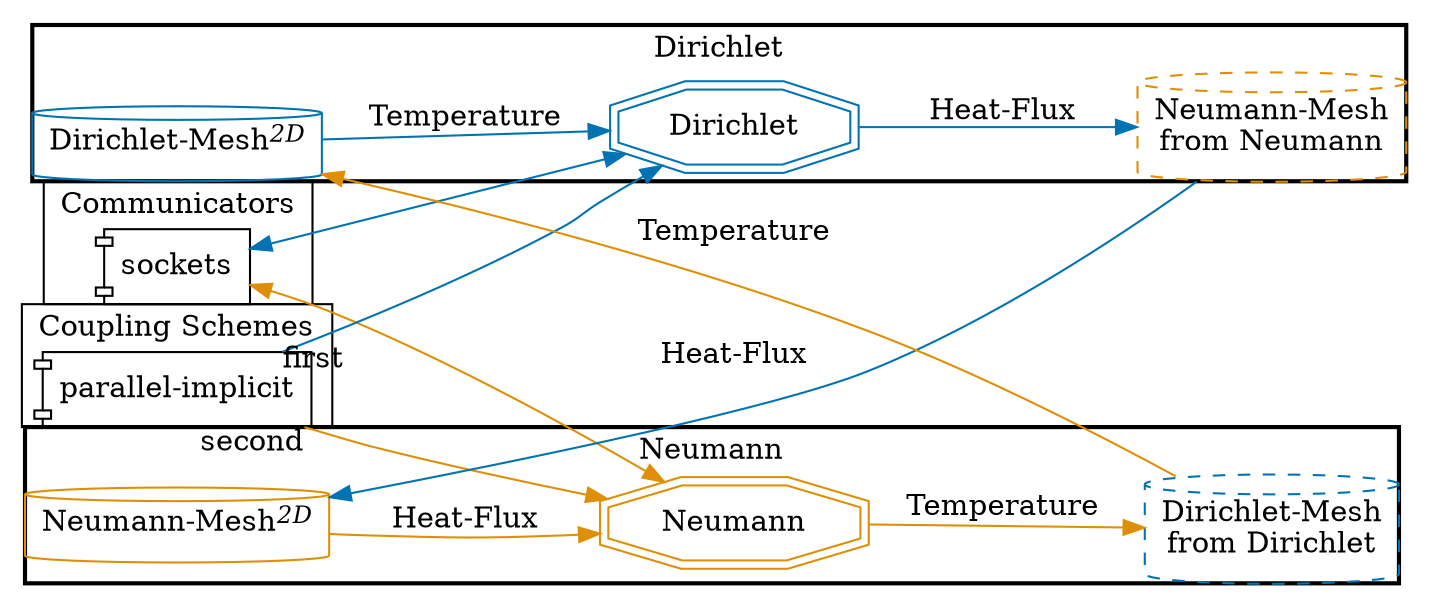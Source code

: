 digraph G {

layout=dot;
margin=0;
overlap=scale;
rankdir=LR;
splines=true;
subgraph cluster_m2n {
label="Communicators";
"m2n-Dirichlet-Neumann" [label="sockets", shape=component];
}

subgraph cluster_cpl {
label="Coupling Schemes";
"cpl-Dirichlet-Neumann" [label="parallel-implicit", shape=component];
}

subgraph cluster_Dirichlet {
label="Dirichlet";
style=bold;
"Dirichlet" [color="#0173B2", shape=doubleoctagon];
"Dirichlet-Dirichlet-Mesh" [color="#0173B2", label=<Dirichlet-Mesh<SUP><I>2D</I></SUP>>, shape=cylinder];
"Dirichlet-Neumann-Mesh" [color="#DE8F05", label="Neumann-Mesh
from Neumann", shape=cylinder, style=dashed];
"Dirichlet-Dirichlet-Mesh" -> "Dirichlet"  [color="#0173B2", label="Temperature", tooltip=scalar];
"Dirichlet" -> "Dirichlet-Neumann-Mesh"  [color="#0173B2", label="Heat-Flux", tooltip=scalar];
}

subgraph cluster_Neumann {
label="Neumann";
style=bold;
"Neumann" [color="#DE8F05", shape=doubleoctagon];
"Neumann-Neumann-Mesh" [color="#DE8F05", label=<Neumann-Mesh<SUP><I>2D</I></SUP>>, shape=cylinder];
"Neumann-Dirichlet-Mesh" [color="#0173B2", label="Dirichlet-Mesh
from Dirichlet", shape=cylinder, style=dashed];
"Neumann-Neumann-Mesh" -> "Neumann"  [color="#DE8F05", label="Heat-Flux", tooltip=scalar];
"Neumann" -> "Neumann-Dirichlet-Mesh"  [color="#DE8F05", label="Temperature", tooltip=scalar];
}

"m2n-Dirichlet-Neumann" -> "Dirichlet"  [color="#0173B2", dir=both, lhead=cluster_Dirichlet];
"m2n-Dirichlet-Neumann" -> "Neumann"  [color="#DE8F05", dir=both, lhead=cluster_Neumann];
"cpl-Dirichlet-Neumann" -> "Dirichlet"  [color="#0173B2", lhead=cluster_Dirichlet, taillabel="first"];
"cpl-Dirichlet-Neumann" -> "Neumann"  [color="#DE8F05", lhead=cluster_Neumann, taillabel="second"];
"Dirichlet-Neumann-Mesh" -> "Neumann-Neumann-Mesh"  [color="#0173B2", label="Heat-Flux", style="", tooltip=scalar];
"Neumann-Dirichlet-Mesh" -> "Dirichlet-Dirichlet-Mesh"  [color="#DE8F05", label="Temperature", style="", tooltip=scalar];
}
